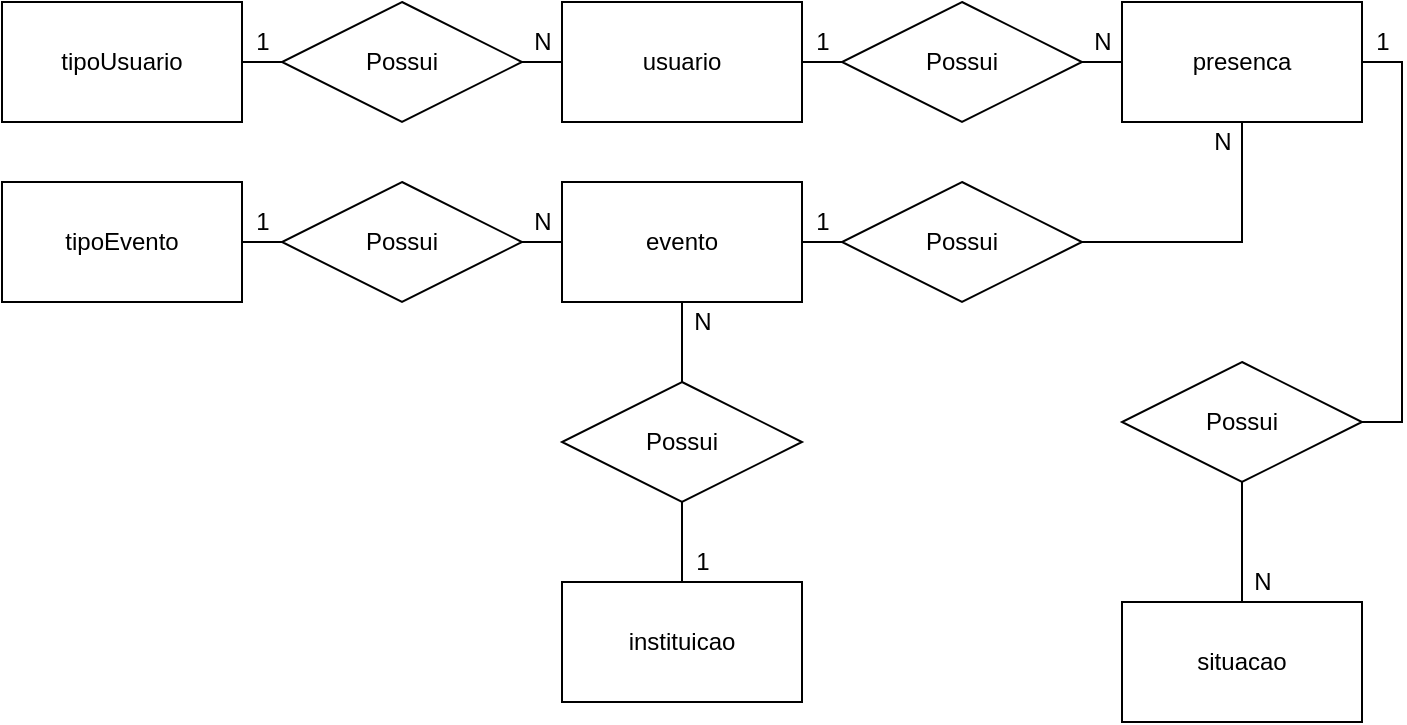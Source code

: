 <mxfile version="14.9.7" type="device" pages="2"><diagram id="Lv4lCt827_9DHoYVVAzw" name="conceitual"><mxGraphModel dx="1038" dy="521" grid="1" gridSize="10" guides="1" tooltips="1" connect="1" arrows="1" fold="1" page="1" pageScale="1" pageWidth="827" pageHeight="1169" math="0" shadow="0"><root><mxCell id="0"/><mxCell id="1" parent="0"/><mxCell id="i5N8Ricj0hnYEfXLOKSh-9" style="edgeStyle=orthogonalEdgeStyle;rounded=0;orthogonalLoop=1;jettySize=auto;html=1;exitX=1;exitY=0.5;exitDx=0;exitDy=0;entryX=0;entryY=0.5;entryDx=0;entryDy=0;endArrow=none;endFill=0;" edge="1" parent="1" source="i5N8Ricj0hnYEfXLOKSh-1" target="i5N8Ricj0hnYEfXLOKSh-6"><mxGeometry relative="1" as="geometry"/></mxCell><mxCell id="i5N8Ricj0hnYEfXLOKSh-1" value="tipoUsuario" style="rounded=0;whiteSpace=wrap;html=1;" vertex="1" parent="1"><mxGeometry x="40" y="40" width="120" height="60" as="geometry"/></mxCell><mxCell id="i5N8Ricj0hnYEfXLOKSh-2" value="usuario" style="rounded=0;whiteSpace=wrap;html=1;" vertex="1" parent="1"><mxGeometry x="320" y="40" width="120" height="60" as="geometry"/></mxCell><mxCell id="i5N8Ricj0hnYEfXLOKSh-3" value="tipoEvento" style="rounded=0;whiteSpace=wrap;html=1;" vertex="1" parent="1"><mxGeometry x="40" y="130" width="120" height="60" as="geometry"/></mxCell><mxCell id="i5N8Ricj0hnYEfXLOKSh-11" style="edgeStyle=orthogonalEdgeStyle;rounded=0;orthogonalLoop=1;jettySize=auto;html=1;exitX=0;exitY=0.5;exitDx=0;exitDy=0;entryX=0.91;entryY=0.563;entryDx=0;entryDy=0;entryPerimeter=0;endArrow=none;endFill=0;" edge="1" parent="1" source="i5N8Ricj0hnYEfXLOKSh-4" target="i5N8Ricj0hnYEfXLOKSh-8"><mxGeometry relative="1" as="geometry"/></mxCell><mxCell id="i5N8Ricj0hnYEfXLOKSh-31" style="edgeStyle=orthogonalEdgeStyle;rounded=0;orthogonalLoop=1;jettySize=auto;html=1;exitX=1;exitY=0.5;exitDx=0;exitDy=0;entryX=0;entryY=0.5;entryDx=0;entryDy=0;endArrow=none;endFill=0;" edge="1" parent="1" source="i5N8Ricj0hnYEfXLOKSh-4" target="i5N8Ricj0hnYEfXLOKSh-27"><mxGeometry relative="1" as="geometry"/></mxCell><mxCell id="i5N8Ricj0hnYEfXLOKSh-4" value="evento" style="rounded=0;whiteSpace=wrap;html=1;" vertex="1" parent="1"><mxGeometry x="320" y="130" width="120" height="60" as="geometry"/></mxCell><mxCell id="i5N8Ricj0hnYEfXLOKSh-10" style="edgeStyle=orthogonalEdgeStyle;rounded=0;orthogonalLoop=1;jettySize=auto;html=1;exitX=1;exitY=0.5;exitDx=0;exitDy=0;entryX=0;entryY=0.5;entryDx=0;entryDy=0;endArrow=none;endFill=0;" edge="1" parent="1" source="i5N8Ricj0hnYEfXLOKSh-6" target="i5N8Ricj0hnYEfXLOKSh-2"><mxGeometry relative="1" as="geometry"/></mxCell><mxCell id="i5N8Ricj0hnYEfXLOKSh-6" value="Possui" style="shape=rhombus;perimeter=rhombusPerimeter;whiteSpace=wrap;html=1;align=center;" vertex="1" parent="1"><mxGeometry x="180" y="40" width="120" height="60" as="geometry"/></mxCell><mxCell id="i5N8Ricj0hnYEfXLOKSh-12" style="edgeStyle=orthogonalEdgeStyle;rounded=0;orthogonalLoop=1;jettySize=auto;html=1;exitX=0;exitY=0.5;exitDx=0;exitDy=0;entryX=1;entryY=0.5;entryDx=0;entryDy=0;endArrow=none;endFill=0;" edge="1" parent="1" source="i5N8Ricj0hnYEfXLOKSh-8" target="i5N8Ricj0hnYEfXLOKSh-3"><mxGeometry relative="1" as="geometry"/></mxCell><mxCell id="i5N8Ricj0hnYEfXLOKSh-8" value="Possui" style="shape=rhombus;perimeter=rhombusPerimeter;whiteSpace=wrap;html=1;align=center;" vertex="1" parent="1"><mxGeometry x="180" y="130" width="120" height="60" as="geometry"/></mxCell><mxCell id="i5N8Ricj0hnYEfXLOKSh-13" value="1" style="text;html=1;align=center;verticalAlign=middle;resizable=0;points=[];autosize=1;strokeColor=none;" vertex="1" parent="1"><mxGeometry x="160" y="50" width="20" height="20" as="geometry"/></mxCell><mxCell id="i5N8Ricj0hnYEfXLOKSh-14" value="1" style="text;html=1;align=center;verticalAlign=middle;resizable=0;points=[];autosize=1;strokeColor=none;" vertex="1" parent="1"><mxGeometry x="160" y="140" width="20" height="20" as="geometry"/></mxCell><mxCell id="i5N8Ricj0hnYEfXLOKSh-15" value="N" style="text;html=1;align=center;verticalAlign=middle;resizable=0;points=[];autosize=1;strokeColor=none;" vertex="1" parent="1"><mxGeometry x="300" y="140" width="20" height="20" as="geometry"/></mxCell><mxCell id="i5N8Ricj0hnYEfXLOKSh-18" value="N" style="text;html=1;align=center;verticalAlign=middle;resizable=0;points=[];autosize=1;strokeColor=none;" vertex="1" parent="1"><mxGeometry x="300" y="50" width="20" height="20" as="geometry"/></mxCell><mxCell id="i5N8Ricj0hnYEfXLOKSh-19" value="instituicao" style="rounded=0;whiteSpace=wrap;html=1;" vertex="1" parent="1"><mxGeometry x="320" y="330" width="120" height="60" as="geometry"/></mxCell><mxCell id="i5N8Ricj0hnYEfXLOKSh-21" style="edgeStyle=orthogonalEdgeStyle;rounded=0;orthogonalLoop=1;jettySize=auto;html=1;endArrow=none;endFill=0;" edge="1" parent="1" source="i5N8Ricj0hnYEfXLOKSh-20" target="i5N8Ricj0hnYEfXLOKSh-4"><mxGeometry relative="1" as="geometry"/></mxCell><mxCell id="i5N8Ricj0hnYEfXLOKSh-22" style="edgeStyle=orthogonalEdgeStyle;rounded=0;orthogonalLoop=1;jettySize=auto;html=1;exitX=0.5;exitY=1;exitDx=0;exitDy=0;entryX=0.5;entryY=0;entryDx=0;entryDy=0;endArrow=none;endFill=0;" edge="1" parent="1" source="i5N8Ricj0hnYEfXLOKSh-20" target="i5N8Ricj0hnYEfXLOKSh-19"><mxGeometry relative="1" as="geometry"/></mxCell><mxCell id="i5N8Ricj0hnYEfXLOKSh-34" value="" style="edgeStyle=orthogonalEdgeStyle;rounded=0;orthogonalLoop=1;jettySize=auto;html=1;endArrow=none;endFill=0;" edge="1" parent="1" source="i5N8Ricj0hnYEfXLOKSh-20" target="i5N8Ricj0hnYEfXLOKSh-19"><mxGeometry relative="1" as="geometry"/></mxCell><mxCell id="i5N8Ricj0hnYEfXLOKSh-20" value="Possui" style="shape=rhombus;perimeter=rhombusPerimeter;whiteSpace=wrap;html=1;align=center;" vertex="1" parent="1"><mxGeometry x="320" y="230" width="120" height="60" as="geometry"/></mxCell><mxCell id="i5N8Ricj0hnYEfXLOKSh-23" value="N" style="text;html=1;align=center;verticalAlign=middle;resizable=0;points=[];autosize=1;strokeColor=none;" vertex="1" parent="1"><mxGeometry x="640" y="100" width="20" height="20" as="geometry"/></mxCell><mxCell id="i5N8Ricj0hnYEfXLOKSh-29" style="edgeStyle=orthogonalEdgeStyle;rounded=0;orthogonalLoop=1;jettySize=auto;html=1;exitX=0;exitY=0.5;exitDx=0;exitDy=0;entryX=1;entryY=0.5;entryDx=0;entryDy=0;endArrow=none;endFill=0;" edge="1" parent="1" source="i5N8Ricj0hnYEfXLOKSh-25" target="i5N8Ricj0hnYEfXLOKSh-26"><mxGeometry relative="1" as="geometry"/></mxCell><mxCell id="i5N8Ricj0hnYEfXLOKSh-43" style="edgeStyle=orthogonalEdgeStyle;rounded=0;orthogonalLoop=1;jettySize=auto;html=1;exitX=1;exitY=0.5;exitDx=0;exitDy=0;entryX=1;entryY=0.5;entryDx=0;entryDy=0;endArrow=none;endFill=0;" edge="1" parent="1" source="i5N8Ricj0hnYEfXLOKSh-25" target="i5N8Ricj0hnYEfXLOKSh-42"><mxGeometry relative="1" as="geometry"/></mxCell><mxCell id="i5N8Ricj0hnYEfXLOKSh-25" value="presenca" style="rounded=0;whiteSpace=wrap;html=1;" vertex="1" parent="1"><mxGeometry x="600" y="40" width="120" height="60" as="geometry"/></mxCell><mxCell id="i5N8Ricj0hnYEfXLOKSh-30" style="edgeStyle=orthogonalEdgeStyle;rounded=0;orthogonalLoop=1;jettySize=auto;html=1;exitX=0;exitY=0.5;exitDx=0;exitDy=0;endArrow=none;endFill=0;" edge="1" parent="1" source="i5N8Ricj0hnYEfXLOKSh-26" target="i5N8Ricj0hnYEfXLOKSh-2"><mxGeometry relative="1" as="geometry"/></mxCell><mxCell id="i5N8Ricj0hnYEfXLOKSh-26" value="Possui" style="shape=rhombus;perimeter=rhombusPerimeter;whiteSpace=wrap;html=1;align=center;" vertex="1" parent="1"><mxGeometry x="460" y="40" width="120" height="60" as="geometry"/></mxCell><mxCell id="i5N8Ricj0hnYEfXLOKSh-28" style="edgeStyle=orthogonalEdgeStyle;rounded=0;orthogonalLoop=1;jettySize=auto;html=1;exitX=1;exitY=0.5;exitDx=0;exitDy=0;entryX=0.5;entryY=1;entryDx=0;entryDy=0;endArrow=none;endFill=0;" edge="1" parent="1" source="i5N8Ricj0hnYEfXLOKSh-27" target="i5N8Ricj0hnYEfXLOKSh-25"><mxGeometry relative="1" as="geometry"/></mxCell><mxCell id="i5N8Ricj0hnYEfXLOKSh-27" value="Possui" style="shape=rhombus;perimeter=rhombusPerimeter;whiteSpace=wrap;html=1;align=center;" vertex="1" parent="1"><mxGeometry x="460" y="130" width="120" height="60" as="geometry"/></mxCell><mxCell id="i5N8Ricj0hnYEfXLOKSh-35" value="1" style="text;html=1;align=center;verticalAlign=middle;resizable=0;points=[];autosize=1;strokeColor=none;" vertex="1" parent="1"><mxGeometry x="440" y="50" width="20" height="20" as="geometry"/></mxCell><mxCell id="i5N8Ricj0hnYEfXLOKSh-36" value="1" style="text;html=1;align=center;verticalAlign=middle;resizable=0;points=[];autosize=1;strokeColor=none;" vertex="1" parent="1"><mxGeometry x="440" y="140" width="20" height="20" as="geometry"/></mxCell><mxCell id="i5N8Ricj0hnYEfXLOKSh-37" value="N" style="text;html=1;align=center;verticalAlign=middle;resizable=0;points=[];autosize=1;strokeColor=none;" vertex="1" parent="1"><mxGeometry x="380" y="190" width="20" height="20" as="geometry"/></mxCell><mxCell id="i5N8Ricj0hnYEfXLOKSh-38" value="1" style="text;html=1;align=center;verticalAlign=middle;resizable=0;points=[];autosize=1;strokeColor=none;" vertex="1" parent="1"><mxGeometry x="380" y="310" width="20" height="20" as="geometry"/></mxCell><mxCell id="i5N8Ricj0hnYEfXLOKSh-39" value="N" style="text;html=1;align=center;verticalAlign=middle;resizable=0;points=[];autosize=1;strokeColor=none;" vertex="1" parent="1"><mxGeometry x="580" y="50" width="20" height="20" as="geometry"/></mxCell><mxCell id="i5N8Ricj0hnYEfXLOKSh-40" value="situacao" style="rounded=0;whiteSpace=wrap;html=1;" vertex="1" parent="1"><mxGeometry x="600" y="340" width="120" height="60" as="geometry"/></mxCell><mxCell id="i5N8Ricj0hnYEfXLOKSh-44" style="edgeStyle=orthogonalEdgeStyle;rounded=0;orthogonalLoop=1;jettySize=auto;html=1;exitX=0.5;exitY=1;exitDx=0;exitDy=0;endArrow=none;endFill=0;" edge="1" parent="1" source="i5N8Ricj0hnYEfXLOKSh-42" target="i5N8Ricj0hnYEfXLOKSh-40"><mxGeometry relative="1" as="geometry"/></mxCell><mxCell id="i5N8Ricj0hnYEfXLOKSh-42" value="Possui" style="shape=rhombus;perimeter=rhombusPerimeter;whiteSpace=wrap;html=1;align=center;" vertex="1" parent="1"><mxGeometry x="600" y="220" width="120" height="60" as="geometry"/></mxCell><mxCell id="i5N8Ricj0hnYEfXLOKSh-45" value="N" style="text;html=1;align=center;verticalAlign=middle;resizable=0;points=[];autosize=1;strokeColor=none;" vertex="1" parent="1"><mxGeometry x="660" y="320" width="20" height="20" as="geometry"/></mxCell><mxCell id="i5N8Ricj0hnYEfXLOKSh-46" value="1" style="text;html=1;align=center;verticalAlign=middle;resizable=0;points=[];autosize=1;strokeColor=none;" vertex="1" parent="1"><mxGeometry x="720" y="50" width="20" height="20" as="geometry"/></mxCell></root></mxGraphModel></diagram><diagram id="WwMPNh2muHFTBbAIXj8D" name="logico"><mxGraphModel dx="1038" dy="521" grid="1" gridSize="10" guides="1" tooltips="1" connect="1" arrows="1" fold="1" page="1" pageScale="1" pageWidth="827" pageHeight="1169" math="0" shadow="0"><root><mxCell id="4ROrpe5hw8gHuAXvBPyh-0"/><mxCell id="4ROrpe5hw8gHuAXvBPyh-1" parent="4ROrpe5hw8gHuAXvBPyh-0"/><mxCell id="Tzaj4eTL_SnGlpjsn3v0-0" value="tipoUsuario" style="shape=table;startSize=30;container=1;collapsible=1;childLayout=tableLayout;fixedRows=1;rowLines=0;fontStyle=1;align=center;resizeLast=1;" vertex="1" parent="4ROrpe5hw8gHuAXvBPyh-1"><mxGeometry x="40" y="50" width="180" height="100" as="geometry"/></mxCell><mxCell id="Tzaj4eTL_SnGlpjsn3v0-1" value="" style="shape=partialRectangle;collapsible=0;dropTarget=0;pointerEvents=0;fillColor=none;top=0;left=0;bottom=1;right=0;points=[[0,0.5],[1,0.5]];portConstraint=eastwest;" vertex="1" parent="Tzaj4eTL_SnGlpjsn3v0-0"><mxGeometry y="30" width="180" height="30" as="geometry"/></mxCell><mxCell id="Tzaj4eTL_SnGlpjsn3v0-2" value="PK" style="shape=partialRectangle;connectable=0;fillColor=none;top=0;left=0;bottom=0;right=0;fontStyle=1;overflow=hidden;" vertex="1" parent="Tzaj4eTL_SnGlpjsn3v0-1"><mxGeometry width="30" height="30" as="geometry"/></mxCell><mxCell id="Tzaj4eTL_SnGlpjsn3v0-3" value="idTipoUsuario" style="shape=partialRectangle;connectable=0;fillColor=none;top=0;left=0;bottom=0;right=0;align=left;spacingLeft=6;fontStyle=5;overflow=hidden;" vertex="1" parent="Tzaj4eTL_SnGlpjsn3v0-1"><mxGeometry x="30" width="150" height="30" as="geometry"/></mxCell><mxCell id="Tzaj4eTL_SnGlpjsn3v0-4" value="" style="shape=partialRectangle;collapsible=0;dropTarget=0;pointerEvents=0;fillColor=none;top=0;left=0;bottom=0;right=0;points=[[0,0.5],[1,0.5]];portConstraint=eastwest;" vertex="1" parent="Tzaj4eTL_SnGlpjsn3v0-0"><mxGeometry y="60" width="180" height="30" as="geometry"/></mxCell><mxCell id="Tzaj4eTL_SnGlpjsn3v0-5" value="" style="shape=partialRectangle;connectable=0;fillColor=none;top=0;left=0;bottom=0;right=0;editable=1;overflow=hidden;" vertex="1" parent="Tzaj4eTL_SnGlpjsn3v0-4"><mxGeometry width="30" height="30" as="geometry"/></mxCell><mxCell id="Tzaj4eTL_SnGlpjsn3v0-6" value="tituloTipoUsuario" style="shape=partialRectangle;connectable=0;fillColor=none;top=0;left=0;bottom=0;right=0;align=left;spacingLeft=6;overflow=hidden;" vertex="1" parent="Tzaj4eTL_SnGlpjsn3v0-4"><mxGeometry x="30" width="150" height="30" as="geometry"/></mxCell><mxCell id="Tzaj4eTL_SnGlpjsn3v0-114" value="tipoEvento" style="shape=table;startSize=30;container=1;collapsible=1;childLayout=tableLayout;fixedRows=1;rowLines=0;fontStyle=1;align=center;resizeLast=1;" vertex="1" parent="4ROrpe5hw8gHuAXvBPyh-1"><mxGeometry x="40" y="250" width="180" height="100" as="geometry"/></mxCell><mxCell id="Tzaj4eTL_SnGlpjsn3v0-115" value="" style="shape=partialRectangle;collapsible=0;dropTarget=0;pointerEvents=0;fillColor=none;top=0;left=0;bottom=1;right=0;points=[[0,0.5],[1,0.5]];portConstraint=eastwest;" vertex="1" parent="Tzaj4eTL_SnGlpjsn3v0-114"><mxGeometry y="30" width="180" height="30" as="geometry"/></mxCell><mxCell id="Tzaj4eTL_SnGlpjsn3v0-116" value="PK" style="shape=partialRectangle;connectable=0;fillColor=none;top=0;left=0;bottom=0;right=0;fontStyle=1;overflow=hidden;" vertex="1" parent="Tzaj4eTL_SnGlpjsn3v0-115"><mxGeometry width="30" height="30" as="geometry"/></mxCell><mxCell id="Tzaj4eTL_SnGlpjsn3v0-117" value="idTipoEvento" style="shape=partialRectangle;connectable=0;fillColor=none;top=0;left=0;bottom=0;right=0;align=left;spacingLeft=6;fontStyle=5;overflow=hidden;" vertex="1" parent="Tzaj4eTL_SnGlpjsn3v0-115"><mxGeometry x="30" width="150" height="30" as="geometry"/></mxCell><mxCell id="Tzaj4eTL_SnGlpjsn3v0-118" value="" style="shape=partialRectangle;collapsible=0;dropTarget=0;pointerEvents=0;fillColor=none;top=0;left=0;bottom=0;right=0;points=[[0,0.5],[1,0.5]];portConstraint=eastwest;" vertex="1" parent="Tzaj4eTL_SnGlpjsn3v0-114"><mxGeometry y="60" width="180" height="30" as="geometry"/></mxCell><mxCell id="Tzaj4eTL_SnGlpjsn3v0-119" value="" style="shape=partialRectangle;connectable=0;fillColor=none;top=0;left=0;bottom=0;right=0;editable=1;overflow=hidden;" vertex="1" parent="Tzaj4eTL_SnGlpjsn3v0-118"><mxGeometry width="30" height="30" as="geometry"/></mxCell><mxCell id="Tzaj4eTL_SnGlpjsn3v0-120" value="tituloTipoEvento" style="shape=partialRectangle;connectable=0;fillColor=none;top=0;left=0;bottom=0;right=0;align=left;spacingLeft=6;overflow=hidden;" vertex="1" parent="Tzaj4eTL_SnGlpjsn3v0-118"><mxGeometry x="30" width="150" height="30" as="geometry"/></mxCell><mxCell id="Tzaj4eTL_SnGlpjsn3v0-121" value="usuario" style="shape=table;startSize=30;container=1;collapsible=1;childLayout=tableLayout;fixedRows=1;rowLines=0;fontStyle=1;align=center;resizeLast=1;" vertex="1" parent="4ROrpe5hw8gHuAXvBPyh-1"><mxGeometry x="310" y="20" width="180" height="190" as="geometry"/></mxCell><mxCell id="Tzaj4eTL_SnGlpjsn3v0-122" value="" style="shape=partialRectangle;collapsible=0;dropTarget=0;pointerEvents=0;fillColor=none;top=0;left=0;bottom=0;right=0;points=[[0,0.5],[1,0.5]];portConstraint=eastwest;" vertex="1" parent="Tzaj4eTL_SnGlpjsn3v0-121"><mxGeometry y="30" width="180" height="30" as="geometry"/></mxCell><mxCell id="Tzaj4eTL_SnGlpjsn3v0-123" value="PK" style="shape=partialRectangle;connectable=0;fillColor=none;top=0;left=0;bottom=0;right=0;fontStyle=1;overflow=hidden;" vertex="1" parent="Tzaj4eTL_SnGlpjsn3v0-122"><mxGeometry width="60" height="30" as="geometry"/></mxCell><mxCell id="Tzaj4eTL_SnGlpjsn3v0-124" value="idUsuario" style="shape=partialRectangle;connectable=0;fillColor=none;top=0;left=0;bottom=0;right=0;align=left;spacingLeft=6;fontStyle=5;overflow=hidden;" vertex="1" parent="Tzaj4eTL_SnGlpjsn3v0-122"><mxGeometry x="60" width="120" height="30" as="geometry"/></mxCell><mxCell id="Tzaj4eTL_SnGlpjsn3v0-125" value="" style="shape=partialRectangle;collapsible=0;dropTarget=0;pointerEvents=0;fillColor=none;top=0;left=0;bottom=1;right=0;points=[[0,0.5],[1,0.5]];portConstraint=eastwest;" vertex="1" parent="Tzaj4eTL_SnGlpjsn3v0-121"><mxGeometry y="60" width="180" height="30" as="geometry"/></mxCell><mxCell id="Tzaj4eTL_SnGlpjsn3v0-126" value="FK" style="shape=partialRectangle;connectable=0;fillColor=none;top=0;left=0;bottom=0;right=0;fontStyle=1;overflow=hidden;" vertex="1" parent="Tzaj4eTL_SnGlpjsn3v0-125"><mxGeometry width="60" height="30" as="geometry"/></mxCell><mxCell id="Tzaj4eTL_SnGlpjsn3v0-127" value="idTipoUsuario" style="shape=partialRectangle;connectable=0;fillColor=none;top=0;left=0;bottom=0;right=0;align=left;spacingLeft=6;fontStyle=5;overflow=hidden;" vertex="1" parent="Tzaj4eTL_SnGlpjsn3v0-125"><mxGeometry x="60" width="120" height="30" as="geometry"/></mxCell><mxCell id="Tzaj4eTL_SnGlpjsn3v0-128" value="" style="shape=partialRectangle;collapsible=0;dropTarget=0;pointerEvents=0;fillColor=none;top=0;left=0;bottom=0;right=0;points=[[0,0.5],[1,0.5]];portConstraint=eastwest;" vertex="1" parent="Tzaj4eTL_SnGlpjsn3v0-121"><mxGeometry y="90" width="180" height="30" as="geometry"/></mxCell><mxCell id="Tzaj4eTL_SnGlpjsn3v0-129" value="" style="shape=partialRectangle;connectable=0;fillColor=none;top=0;left=0;bottom=0;right=0;editable=1;overflow=hidden;" vertex="1" parent="Tzaj4eTL_SnGlpjsn3v0-128"><mxGeometry width="60" height="30" as="geometry"/></mxCell><mxCell id="Tzaj4eTL_SnGlpjsn3v0-130" value="nomeUsuario" style="shape=partialRectangle;connectable=0;fillColor=none;top=0;left=0;bottom=0;right=0;align=left;spacingLeft=6;overflow=hidden;" vertex="1" parent="Tzaj4eTL_SnGlpjsn3v0-128"><mxGeometry x="60" width="120" height="30" as="geometry"/></mxCell><mxCell id="Tzaj4eTL_SnGlpjsn3v0-131" value="" style="shape=partialRectangle;collapsible=0;dropTarget=0;pointerEvents=0;fillColor=none;top=0;left=0;bottom=0;right=0;points=[[0,0.5],[1,0.5]];portConstraint=eastwest;" vertex="1" parent="Tzaj4eTL_SnGlpjsn3v0-121"><mxGeometry y="120" width="180" height="30" as="geometry"/></mxCell><mxCell id="Tzaj4eTL_SnGlpjsn3v0-132" value="" style="shape=partialRectangle;connectable=0;fillColor=none;top=0;left=0;bottom=0;right=0;editable=1;overflow=hidden;" vertex="1" parent="Tzaj4eTL_SnGlpjsn3v0-131"><mxGeometry width="60" height="30" as="geometry"/></mxCell><mxCell id="Tzaj4eTL_SnGlpjsn3v0-133" value="email" style="shape=partialRectangle;connectable=0;fillColor=none;top=0;left=0;bottom=0;right=0;align=left;spacingLeft=6;overflow=hidden;" vertex="1" parent="Tzaj4eTL_SnGlpjsn3v0-131"><mxGeometry x="60" width="120" height="30" as="geometry"/></mxCell><mxCell id="Tzaj4eTL_SnGlpjsn3v0-134" value="" style="shape=partialRectangle;collapsible=0;dropTarget=0;pointerEvents=0;fillColor=none;top=0;left=0;bottom=0;right=0;points=[[0,0.5],[1,0.5]];portConstraint=eastwest;" vertex="1" parent="Tzaj4eTL_SnGlpjsn3v0-121"><mxGeometry y="150" width="180" height="30" as="geometry"/></mxCell><mxCell id="Tzaj4eTL_SnGlpjsn3v0-135" value="" style="shape=partialRectangle;connectable=0;fillColor=none;top=0;left=0;bottom=0;right=0;editable=1;overflow=hidden;" vertex="1" parent="Tzaj4eTL_SnGlpjsn3v0-134"><mxGeometry width="60" height="30" as="geometry"/></mxCell><mxCell id="Tzaj4eTL_SnGlpjsn3v0-136" value="senha" style="shape=partialRectangle;connectable=0;fillColor=none;top=0;left=0;bottom=0;right=0;align=left;spacingLeft=6;overflow=hidden;" vertex="1" parent="Tzaj4eTL_SnGlpjsn3v0-134"><mxGeometry x="60" width="120" height="30" as="geometry"/></mxCell><mxCell id="Tzaj4eTL_SnGlpjsn3v0-137" value="evento" style="shape=table;startSize=30;container=1;collapsible=1;childLayout=tableLayout;fixedRows=1;rowLines=0;fontStyle=1;align=center;resizeLast=1;" vertex="1" parent="4ROrpe5hw8gHuAXvBPyh-1"><mxGeometry x="310" y="220" width="180" height="250" as="geometry"/></mxCell><mxCell id="Tzaj4eTL_SnGlpjsn3v0-138" value="" style="shape=partialRectangle;collapsible=0;dropTarget=0;pointerEvents=0;fillColor=none;top=0;left=0;bottom=0;right=0;points=[[0,0.5],[1,0.5]];portConstraint=eastwest;" vertex="1" parent="Tzaj4eTL_SnGlpjsn3v0-137"><mxGeometry y="30" width="180" height="30" as="geometry"/></mxCell><mxCell id="Tzaj4eTL_SnGlpjsn3v0-139" value="PK" style="shape=partialRectangle;connectable=0;fillColor=none;top=0;left=0;bottom=0;right=0;fontStyle=1;overflow=hidden;" vertex="1" parent="Tzaj4eTL_SnGlpjsn3v0-138"><mxGeometry width="60" height="30" as="geometry"/></mxCell><mxCell id="Tzaj4eTL_SnGlpjsn3v0-140" value="idEvento" style="shape=partialRectangle;connectable=0;fillColor=none;top=0;left=0;bottom=0;right=0;align=left;spacingLeft=6;fontStyle=5;overflow=hidden;" vertex="1" parent="Tzaj4eTL_SnGlpjsn3v0-138"><mxGeometry x="60" width="120" height="30" as="geometry"/></mxCell><mxCell id="Tzaj4eTL_SnGlpjsn3v0-174" value="" style="shape=partialRectangle;collapsible=0;dropTarget=0;pointerEvents=0;fillColor=none;top=0;left=0;bottom=0;right=0;points=[[0,0.5],[1,0.5]];portConstraint=eastwest;" vertex="1" parent="Tzaj4eTL_SnGlpjsn3v0-137"><mxGeometry y="60" width="180" height="30" as="geometry"/></mxCell><mxCell id="Tzaj4eTL_SnGlpjsn3v0-175" value="FK" style="shape=partialRectangle;connectable=0;fillColor=none;top=0;left=0;bottom=0;right=0;fontStyle=1;overflow=hidden;" vertex="1" parent="Tzaj4eTL_SnGlpjsn3v0-174"><mxGeometry width="60" height="30" as="geometry"/></mxCell><mxCell id="Tzaj4eTL_SnGlpjsn3v0-176" value="idTipoEvento" style="shape=partialRectangle;connectable=0;fillColor=none;top=0;left=0;bottom=0;right=0;align=left;spacingLeft=6;fontStyle=5;overflow=hidden;" vertex="1" parent="Tzaj4eTL_SnGlpjsn3v0-174"><mxGeometry x="60" width="120" height="30" as="geometry"/></mxCell><mxCell id="Tzaj4eTL_SnGlpjsn3v0-141" value="" style="shape=partialRectangle;collapsible=0;dropTarget=0;pointerEvents=0;fillColor=none;top=0;left=0;bottom=1;right=0;points=[[0,0.5],[1,0.5]];portConstraint=eastwest;" vertex="1" parent="Tzaj4eTL_SnGlpjsn3v0-137"><mxGeometry y="90" width="180" height="30" as="geometry"/></mxCell><mxCell id="Tzaj4eTL_SnGlpjsn3v0-142" value="FK" style="shape=partialRectangle;connectable=0;fillColor=none;top=0;left=0;bottom=0;right=0;fontStyle=1;overflow=hidden;" vertex="1" parent="Tzaj4eTL_SnGlpjsn3v0-141"><mxGeometry width="60" height="30" as="geometry"/></mxCell><mxCell id="Tzaj4eTL_SnGlpjsn3v0-143" value="idInstituicao" style="shape=partialRectangle;connectable=0;fillColor=none;top=0;left=0;bottom=0;right=0;align=left;spacingLeft=6;fontStyle=5;overflow=hidden;" vertex="1" parent="Tzaj4eTL_SnGlpjsn3v0-141"><mxGeometry x="60" width="120" height="30" as="geometry"/></mxCell><mxCell id="Tzaj4eTL_SnGlpjsn3v0-144" value="" style="shape=partialRectangle;collapsible=0;dropTarget=0;pointerEvents=0;fillColor=none;top=0;left=0;bottom=0;right=0;points=[[0,0.5],[1,0.5]];portConstraint=eastwest;" vertex="1" parent="Tzaj4eTL_SnGlpjsn3v0-137"><mxGeometry y="120" width="180" height="30" as="geometry"/></mxCell><mxCell id="Tzaj4eTL_SnGlpjsn3v0-145" value="" style="shape=partialRectangle;connectable=0;fillColor=none;top=0;left=0;bottom=0;right=0;editable=1;overflow=hidden;" vertex="1" parent="Tzaj4eTL_SnGlpjsn3v0-144"><mxGeometry width="60" height="30" as="geometry"/></mxCell><mxCell id="Tzaj4eTL_SnGlpjsn3v0-146" value="nomeEvento" style="shape=partialRectangle;connectable=0;fillColor=none;top=0;left=0;bottom=0;right=0;align=left;spacingLeft=6;overflow=hidden;" vertex="1" parent="Tzaj4eTL_SnGlpjsn3v0-144"><mxGeometry x="60" width="120" height="30" as="geometry"/></mxCell><mxCell id="Tzaj4eTL_SnGlpjsn3v0-147" value="" style="shape=partialRectangle;collapsible=0;dropTarget=0;pointerEvents=0;fillColor=none;top=0;left=0;bottom=0;right=0;points=[[0,0.5],[1,0.5]];portConstraint=eastwest;" vertex="1" parent="Tzaj4eTL_SnGlpjsn3v0-137"><mxGeometry y="150" width="180" height="30" as="geometry"/></mxCell><mxCell id="Tzaj4eTL_SnGlpjsn3v0-148" value="" style="shape=partialRectangle;connectable=0;fillColor=none;top=0;left=0;bottom=0;right=0;editable=1;overflow=hidden;" vertex="1" parent="Tzaj4eTL_SnGlpjsn3v0-147"><mxGeometry width="60" height="30" as="geometry"/></mxCell><mxCell id="Tzaj4eTL_SnGlpjsn3v0-149" value="descricao" style="shape=partialRectangle;connectable=0;fillColor=none;top=0;left=0;bottom=0;right=0;align=left;spacingLeft=6;overflow=hidden;" vertex="1" parent="Tzaj4eTL_SnGlpjsn3v0-147"><mxGeometry x="60" width="120" height="30" as="geometry"/></mxCell><mxCell id="Tzaj4eTL_SnGlpjsn3v0-150" value="" style="shape=partialRectangle;collapsible=0;dropTarget=0;pointerEvents=0;fillColor=none;top=0;left=0;bottom=0;right=0;points=[[0,0.5],[1,0.5]];portConstraint=eastwest;" vertex="1" parent="Tzaj4eTL_SnGlpjsn3v0-137"><mxGeometry y="180" width="180" height="30" as="geometry"/></mxCell><mxCell id="Tzaj4eTL_SnGlpjsn3v0-151" value="" style="shape=partialRectangle;connectable=0;fillColor=none;top=0;left=0;bottom=0;right=0;editable=1;overflow=hidden;" vertex="1" parent="Tzaj4eTL_SnGlpjsn3v0-150"><mxGeometry width="60" height="30" as="geometry"/></mxCell><mxCell id="Tzaj4eTL_SnGlpjsn3v0-152" value="dataEvento" style="shape=partialRectangle;connectable=0;fillColor=none;top=0;left=0;bottom=0;right=0;align=left;spacingLeft=6;overflow=hidden;" vertex="1" parent="Tzaj4eTL_SnGlpjsn3v0-150"><mxGeometry x="60" width="120" height="30" as="geometry"/></mxCell><mxCell id="Tzaj4eTL_SnGlpjsn3v0-177" value="" style="shape=partialRectangle;collapsible=0;dropTarget=0;pointerEvents=0;fillColor=none;top=0;left=0;bottom=0;right=0;points=[[0,0.5],[1,0.5]];portConstraint=eastwest;" vertex="1" parent="Tzaj4eTL_SnGlpjsn3v0-137"><mxGeometry y="210" width="180" height="30" as="geometry"/></mxCell><mxCell id="Tzaj4eTL_SnGlpjsn3v0-178" value="" style="shape=partialRectangle;connectable=0;fillColor=none;top=0;left=0;bottom=0;right=0;editable=1;overflow=hidden;" vertex="1" parent="Tzaj4eTL_SnGlpjsn3v0-177"><mxGeometry width="60" height="30" as="geometry"/></mxCell><mxCell id="Tzaj4eTL_SnGlpjsn3v0-179" value="acessoLivre" style="shape=partialRectangle;connectable=0;fillColor=none;top=0;left=0;bottom=0;right=0;align=left;spacingLeft=6;overflow=hidden;" vertex="1" parent="Tzaj4eTL_SnGlpjsn3v0-177"><mxGeometry x="60" width="120" height="30" as="geometry"/></mxCell><mxCell id="Tzaj4eTL_SnGlpjsn3v0-202" value="presenca" style="shape=table;startSize=30;container=1;collapsible=1;childLayout=tableLayout;fixedRows=1;rowLines=0;fontStyle=1;align=center;resizeLast=1;" vertex="1" parent="4ROrpe5hw8gHuAXvBPyh-1"><mxGeometry x="570" y="20" width="180" height="160" as="geometry"/></mxCell><mxCell id="Tzaj4eTL_SnGlpjsn3v0-203" value="" style="shape=partialRectangle;collapsible=0;dropTarget=0;pointerEvents=0;fillColor=none;top=0;left=0;bottom=0;right=0;points=[[0,0.5],[1,0.5]];portConstraint=eastwest;" vertex="1" parent="Tzaj4eTL_SnGlpjsn3v0-202"><mxGeometry y="30" width="180" height="30" as="geometry"/></mxCell><mxCell id="Tzaj4eTL_SnGlpjsn3v0-204" value="PK" style="shape=partialRectangle;connectable=0;fillColor=none;top=0;left=0;bottom=0;right=0;fontStyle=1;overflow=hidden;" vertex="1" parent="Tzaj4eTL_SnGlpjsn3v0-203"><mxGeometry width="60" height="30" as="geometry"/></mxCell><mxCell id="Tzaj4eTL_SnGlpjsn3v0-205" value="idPresenca" style="shape=partialRectangle;connectable=0;fillColor=none;top=0;left=0;bottom=0;right=0;align=left;spacingLeft=6;fontStyle=5;overflow=hidden;" vertex="1" parent="Tzaj4eTL_SnGlpjsn3v0-203"><mxGeometry x="60" width="120" height="30" as="geometry"/></mxCell><mxCell id="Tzaj4eTL_SnGlpjsn3v0-206" value="" style="shape=partialRectangle;collapsible=0;dropTarget=0;pointerEvents=0;fillColor=none;top=0;left=0;bottom=0;right=0;points=[[0,0.5],[1,0.5]];portConstraint=eastwest;" vertex="1" parent="Tzaj4eTL_SnGlpjsn3v0-202"><mxGeometry y="60" width="180" height="30" as="geometry"/></mxCell><mxCell id="Tzaj4eTL_SnGlpjsn3v0-207" value="FK" style="shape=partialRectangle;connectable=0;fillColor=none;top=0;left=0;bottom=0;right=0;fontStyle=1;overflow=hidden;" vertex="1" parent="Tzaj4eTL_SnGlpjsn3v0-206"><mxGeometry width="60" height="30" as="geometry"/></mxCell><mxCell id="Tzaj4eTL_SnGlpjsn3v0-208" value="idUsuario" style="shape=partialRectangle;connectable=0;fillColor=none;top=0;left=0;bottom=0;right=0;align=left;spacingLeft=6;fontStyle=5;overflow=hidden;" vertex="1" parent="Tzaj4eTL_SnGlpjsn3v0-206"><mxGeometry x="60" width="120" height="30" as="geometry"/></mxCell><mxCell id="Tzaj4eTL_SnGlpjsn3v0-224" value="" style="shape=partialRectangle;collapsible=0;dropTarget=0;pointerEvents=0;fillColor=none;top=0;left=0;bottom=0;right=0;points=[[0,0.5],[1,0.5]];portConstraint=eastwest;" vertex="1" parent="Tzaj4eTL_SnGlpjsn3v0-202"><mxGeometry y="90" width="180" height="30" as="geometry"/></mxCell><mxCell id="Tzaj4eTL_SnGlpjsn3v0-225" value="FK" style="shape=partialRectangle;connectable=0;fillColor=none;top=0;left=0;bottom=0;right=0;fontStyle=1;overflow=hidden;" vertex="1" parent="Tzaj4eTL_SnGlpjsn3v0-224"><mxGeometry width="60" height="30" as="geometry"/></mxCell><mxCell id="Tzaj4eTL_SnGlpjsn3v0-226" value="idEvento" style="shape=partialRectangle;connectable=0;fillColor=none;top=0;left=0;bottom=0;right=0;align=left;spacingLeft=6;fontStyle=5;overflow=hidden;" vertex="1" parent="Tzaj4eTL_SnGlpjsn3v0-224"><mxGeometry x="60" width="120" height="30" as="geometry"/></mxCell><mxCell id="Tzaj4eTL_SnGlpjsn3v0-209" value="" style="shape=partialRectangle;collapsible=0;dropTarget=0;pointerEvents=0;fillColor=none;top=0;left=0;bottom=1;right=0;points=[[0,0.5],[1,0.5]];portConstraint=eastwest;" vertex="1" parent="Tzaj4eTL_SnGlpjsn3v0-202"><mxGeometry y="120" width="180" height="30" as="geometry"/></mxCell><mxCell id="Tzaj4eTL_SnGlpjsn3v0-210" value="FK" style="shape=partialRectangle;connectable=0;fillColor=none;top=0;left=0;bottom=0;right=0;fontStyle=1;overflow=hidden;" vertex="1" parent="Tzaj4eTL_SnGlpjsn3v0-209"><mxGeometry width="60" height="30" as="geometry"/></mxCell><mxCell id="Tzaj4eTL_SnGlpjsn3v0-211" value="idSituacao" style="shape=partialRectangle;connectable=0;fillColor=none;top=0;left=0;bottom=0;right=0;align=left;spacingLeft=6;fontStyle=5;overflow=hidden;" vertex="1" parent="Tzaj4eTL_SnGlpjsn3v0-209"><mxGeometry x="60" width="120" height="30" as="geometry"/></mxCell><mxCell id="Tzaj4eTL_SnGlpjsn3v0-240" value="situacao" style="shape=table;startSize=30;container=1;collapsible=1;childLayout=tableLayout;fixedRows=1;rowLines=0;fontStyle=1;align=center;resizeLast=1;" vertex="1" parent="4ROrpe5hw8gHuAXvBPyh-1"><mxGeometry x="570" y="220" width="180" height="100" as="geometry"/></mxCell><mxCell id="Tzaj4eTL_SnGlpjsn3v0-241" value="" style="shape=partialRectangle;collapsible=0;dropTarget=0;pointerEvents=0;fillColor=none;top=0;left=0;bottom=1;right=0;points=[[0,0.5],[1,0.5]];portConstraint=eastwest;" vertex="1" parent="Tzaj4eTL_SnGlpjsn3v0-240"><mxGeometry y="30" width="180" height="30" as="geometry"/></mxCell><mxCell id="Tzaj4eTL_SnGlpjsn3v0-242" value="PK" style="shape=partialRectangle;connectable=0;fillColor=none;top=0;left=0;bottom=0;right=0;fontStyle=1;overflow=hidden;" vertex="1" parent="Tzaj4eTL_SnGlpjsn3v0-241"><mxGeometry width="30" height="30" as="geometry"/></mxCell><mxCell id="Tzaj4eTL_SnGlpjsn3v0-243" value="idSituacao" style="shape=partialRectangle;connectable=0;fillColor=none;top=0;left=0;bottom=0;right=0;align=left;spacingLeft=6;fontStyle=5;overflow=hidden;" vertex="1" parent="Tzaj4eTL_SnGlpjsn3v0-241"><mxGeometry x="30" width="150" height="30" as="geometry"/></mxCell><mxCell id="Tzaj4eTL_SnGlpjsn3v0-244" value="" style="shape=partialRectangle;collapsible=0;dropTarget=0;pointerEvents=0;fillColor=none;top=0;left=0;bottom=0;right=0;points=[[0,0.5],[1,0.5]];portConstraint=eastwest;" vertex="1" parent="Tzaj4eTL_SnGlpjsn3v0-240"><mxGeometry y="60" width="180" height="30" as="geometry"/></mxCell><mxCell id="Tzaj4eTL_SnGlpjsn3v0-245" value="" style="shape=partialRectangle;connectable=0;fillColor=none;top=0;left=0;bottom=0;right=0;editable=1;overflow=hidden;" vertex="1" parent="Tzaj4eTL_SnGlpjsn3v0-244"><mxGeometry width="30" height="30" as="geometry"/></mxCell><mxCell id="Tzaj4eTL_SnGlpjsn3v0-246" value="descricao" style="shape=partialRectangle;connectable=0;fillColor=none;top=0;left=0;bottom=0;right=0;align=left;spacingLeft=6;overflow=hidden;" vertex="1" parent="Tzaj4eTL_SnGlpjsn3v0-244"><mxGeometry x="30" width="150" height="30" as="geometry"/></mxCell><mxCell id="hW5V87uUjtkVJil0A3we-0" value="" style="edgeStyle=entityRelationEdgeStyle;fontSize=12;html=1;endArrow=ERoneToMany;" edge="1" parent="4ROrpe5hw8gHuAXvBPyh-1" source="Tzaj4eTL_SnGlpjsn3v0-1" target="Tzaj4eTL_SnGlpjsn3v0-125"><mxGeometry width="100" height="100" relative="1" as="geometry"><mxPoint x="140" y="240" as="sourcePoint"/><mxPoint x="240" y="140" as="targetPoint"/></mxGeometry></mxCell><mxCell id="hW5V87uUjtkVJil0A3we-1" value="" style="edgeStyle=entityRelationEdgeStyle;fontSize=12;html=1;endArrow=ERoneToMany;" edge="1" parent="4ROrpe5hw8gHuAXvBPyh-1" source="Tzaj4eTL_SnGlpjsn3v0-115" target="Tzaj4eTL_SnGlpjsn3v0-174"><mxGeometry width="100" height="100" relative="1" as="geometry"><mxPoint x="210" y="280" as="sourcePoint"/><mxPoint x="310" y="180" as="targetPoint"/></mxGeometry></mxCell><mxCell id="hW5V87uUjtkVJil0A3we-2" value="" style="edgeStyle=entityRelationEdgeStyle;fontSize=12;html=1;endArrow=ERoneToMany;" edge="1" parent="4ROrpe5hw8gHuAXvBPyh-1" source="hW5V87uUjtkVJil0A3we-4" target="Tzaj4eTL_SnGlpjsn3v0-141"><mxGeometry width="100" height="100" relative="1" as="geometry"><mxPoint x="190" y="470" as="sourcePoint"/><mxPoint x="290" y="370" as="targetPoint"/></mxGeometry></mxCell><mxCell id="hW5V87uUjtkVJil0A3we-3" value="instituicao" style="shape=table;startSize=30;container=1;collapsible=1;childLayout=tableLayout;fixedRows=1;rowLines=0;fontStyle=1;align=center;resizeLast=1;" vertex="1" parent="4ROrpe5hw8gHuAXvBPyh-1"><mxGeometry x="40" y="380" width="180" height="160" as="geometry"/></mxCell><mxCell id="hW5V87uUjtkVJil0A3we-4" value="" style="shape=partialRectangle;collapsible=0;dropTarget=0;pointerEvents=0;fillColor=none;top=0;left=0;bottom=1;right=0;points=[[0,0.5],[1,0.5]];portConstraint=eastwest;" vertex="1" parent="hW5V87uUjtkVJil0A3we-3"><mxGeometry y="30" width="180" height="30" as="geometry"/></mxCell><mxCell id="hW5V87uUjtkVJil0A3we-5" value="PK" style="shape=partialRectangle;connectable=0;fillColor=none;top=0;left=0;bottom=0;right=0;fontStyle=1;overflow=hidden;" vertex="1" parent="hW5V87uUjtkVJil0A3we-4"><mxGeometry width="30" height="30" as="geometry"/></mxCell><mxCell id="hW5V87uUjtkVJil0A3we-6" value="idInstituicao" style="shape=partialRectangle;connectable=0;fillColor=none;top=0;left=0;bottom=0;right=0;align=left;spacingLeft=6;fontStyle=5;overflow=hidden;" vertex="1" parent="hW5V87uUjtkVJil0A3we-4"><mxGeometry x="30" width="150" height="30" as="geometry"/></mxCell><mxCell id="hW5V87uUjtkVJil0A3we-7" value="" style="shape=partialRectangle;collapsible=0;dropTarget=0;pointerEvents=0;fillColor=none;top=0;left=0;bottom=0;right=0;points=[[0,0.5],[1,0.5]];portConstraint=eastwest;" vertex="1" parent="hW5V87uUjtkVJil0A3we-3"><mxGeometry y="60" width="180" height="30" as="geometry"/></mxCell><mxCell id="hW5V87uUjtkVJil0A3we-8" value="" style="shape=partialRectangle;connectable=0;fillColor=none;top=0;left=0;bottom=0;right=0;editable=1;overflow=hidden;" vertex="1" parent="hW5V87uUjtkVJil0A3we-7"><mxGeometry width="30" height="30" as="geometry"/></mxCell><mxCell id="hW5V87uUjtkVJil0A3we-9" value="CNPJ" style="shape=partialRectangle;connectable=0;fillColor=none;top=0;left=0;bottom=0;right=0;align=left;spacingLeft=6;overflow=hidden;" vertex="1" parent="hW5V87uUjtkVJil0A3we-7"><mxGeometry x="30" width="150" height="30" as="geometry"/></mxCell><mxCell id="hW5V87uUjtkVJil0A3we-10" value="" style="shape=partialRectangle;collapsible=0;dropTarget=0;pointerEvents=0;fillColor=none;top=0;left=0;bottom=0;right=0;points=[[0,0.5],[1,0.5]];portConstraint=eastwest;" vertex="1" parent="hW5V87uUjtkVJil0A3we-3"><mxGeometry y="90" width="180" height="30" as="geometry"/></mxCell><mxCell id="hW5V87uUjtkVJil0A3we-11" value="" style="shape=partialRectangle;connectable=0;fillColor=none;top=0;left=0;bottom=0;right=0;editable=1;overflow=hidden;" vertex="1" parent="hW5V87uUjtkVJil0A3we-10"><mxGeometry width="30" height="30" as="geometry"/></mxCell><mxCell id="hW5V87uUjtkVJil0A3we-12" value="nomeFantasia" style="shape=partialRectangle;connectable=0;fillColor=none;top=0;left=0;bottom=0;right=0;align=left;spacingLeft=6;overflow=hidden;" vertex="1" parent="hW5V87uUjtkVJil0A3we-10"><mxGeometry x="30" width="150" height="30" as="geometry"/></mxCell><mxCell id="hW5V87uUjtkVJil0A3we-13" value="" style="shape=partialRectangle;collapsible=0;dropTarget=0;pointerEvents=0;fillColor=none;top=0;left=0;bottom=0;right=0;points=[[0,0.5],[1,0.5]];portConstraint=eastwest;" vertex="1" parent="hW5V87uUjtkVJil0A3we-3"><mxGeometry y="120" width="180" height="30" as="geometry"/></mxCell><mxCell id="hW5V87uUjtkVJil0A3we-14" value="" style="shape=partialRectangle;connectable=0;fillColor=none;top=0;left=0;bottom=0;right=0;editable=1;overflow=hidden;" vertex="1" parent="hW5V87uUjtkVJil0A3we-13"><mxGeometry width="30" height="30" as="geometry"/></mxCell><mxCell id="hW5V87uUjtkVJil0A3we-15" value="endereco" style="shape=partialRectangle;connectable=0;fillColor=none;top=0;left=0;bottom=0;right=0;align=left;spacingLeft=6;overflow=hidden;" vertex="1" parent="hW5V87uUjtkVJil0A3we-13"><mxGeometry x="30" width="150" height="30" as="geometry"/></mxCell><mxCell id="riSj1NDm1zdlPzudvOmy-0" value="" style="edgeStyle=entityRelationEdgeStyle;fontSize=12;html=1;endArrow=ERoneToMany;" edge="1" parent="4ROrpe5hw8gHuAXvBPyh-1" source="Tzaj4eTL_SnGlpjsn3v0-209" target="Tzaj4eTL_SnGlpjsn3v0-241"><mxGeometry width="100" height="100" relative="1" as="geometry"><mxPoint x="490" y="440" as="sourcePoint"/><mxPoint x="580" y="340" as="targetPoint"/></mxGeometry></mxCell><mxCell id="zyc9iFmesSmq77_NaJ_j-0" value="" style="edgeStyle=entityRelationEdgeStyle;fontSize=12;html=1;endArrow=ERoneToMany;" edge="1" parent="4ROrpe5hw8gHuAXvBPyh-1" source="Tzaj4eTL_SnGlpjsn3v0-138" target="Tzaj4eTL_SnGlpjsn3v0-224"><mxGeometry width="100" height="100" relative="1" as="geometry"><mxPoint x="510" y="395" as="sourcePoint"/><mxPoint x="600" y="295" as="targetPoint"/></mxGeometry></mxCell><mxCell id="zyc9iFmesSmq77_NaJ_j-1" value="" style="edgeStyle=entityRelationEdgeStyle;fontSize=12;html=1;endArrow=ERoneToMany;" edge="1" parent="4ROrpe5hw8gHuAXvBPyh-1" source="Tzaj4eTL_SnGlpjsn3v0-122" target="Tzaj4eTL_SnGlpjsn3v0-206"><mxGeometry width="100" height="100" relative="1" as="geometry"><mxPoint x="430" y="200" as="sourcePoint"/><mxPoint x="520" y="100" as="targetPoint"/></mxGeometry></mxCell></root></mxGraphModel></diagram></mxfile>